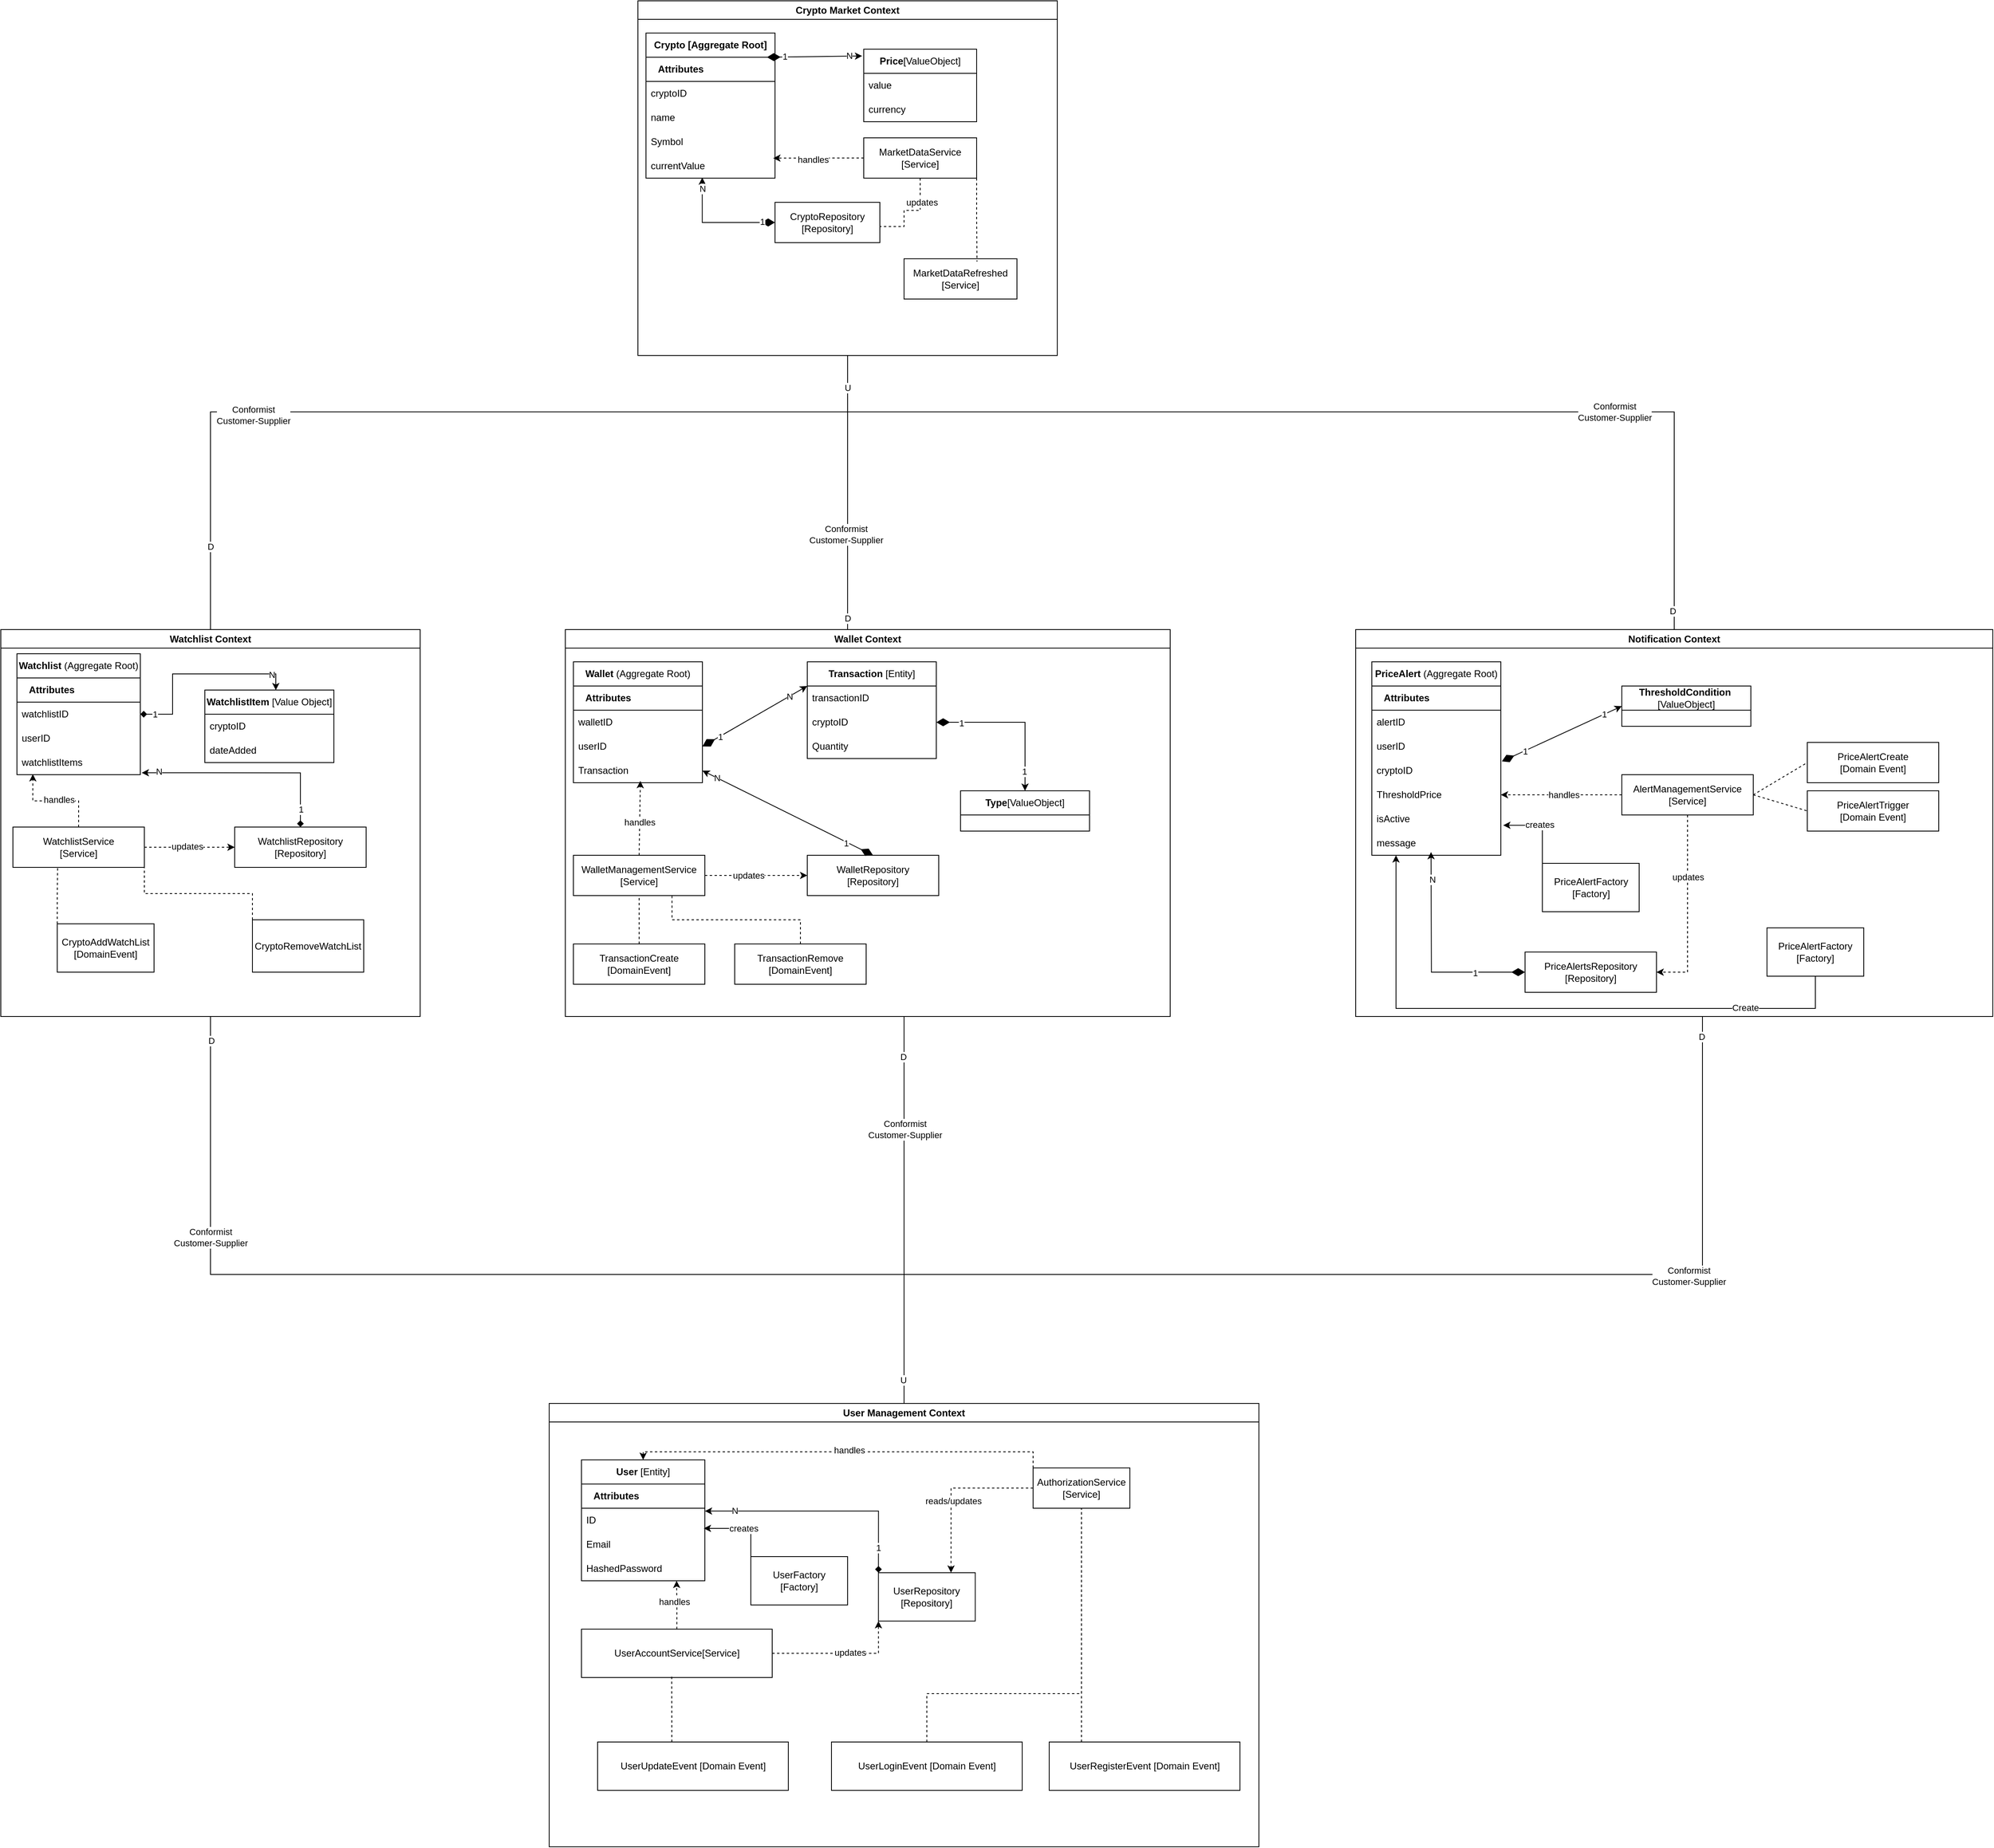 <mxfile version="26.0.5">
  <diagram name="Page-1" id="JhkXT9v5AB7fhly-_V5y">
    <mxGraphModel dx="2261" dy="1931" grid="1" gridSize="10" guides="1" tooltips="1" connect="1" arrows="1" fold="1" page="1" pageScale="1" pageWidth="827" pageHeight="1169" math="0" shadow="0">
      <root>
        <mxCell id="0" />
        <mxCell id="1" parent="0" />
        <mxCell id="9Uu3qbTTGl_SyIJtQ_If-14" style="edgeStyle=orthogonalEdgeStyle;rounded=0;orthogonalLoop=1;jettySize=auto;html=1;exitX=0.5;exitY=0;exitDx=0;exitDy=0;entryX=0.5;entryY=1;entryDx=0;entryDy=0;endArrow=none;endFill=0;" parent="1" source="JOhX9eqfJ4RPhvRMnDFx-4" target="9Uu3qbTTGl_SyIJtQ_If-11" edge="1">
          <mxGeometry relative="1" as="geometry">
            <Array as="points">
              <mxPoint x="1100" y="-190" />
              <mxPoint x="560" y="-190" />
            </Array>
          </mxGeometry>
        </mxCell>
        <mxCell id="n4k3u5ThoGvO9cqqLB2T-41" value="D" style="edgeLabel;html=1;align=center;verticalAlign=middle;resizable=0;points=[];" parent="9Uu3qbTTGl_SyIJtQ_If-14" connectable="0" vertex="1">
          <mxGeometry x="-0.964" y="2" relative="1" as="geometry">
            <mxPoint y="1" as="offset" />
          </mxGeometry>
        </mxCell>
        <mxCell id="sEscsFce40K32cYqV2eE-136" value="Conformist&lt;div&gt;Customer-Supplier&lt;/div&gt;" style="edgeLabel;html=1;align=center;verticalAlign=middle;resizable=0;points=[];labelBackgroundColor=default;" parent="9Uu3qbTTGl_SyIJtQ_If-14" connectable="0" vertex="1">
          <mxGeometry x="-0.496" relative="1" as="geometry">
            <mxPoint as="offset" />
          </mxGeometry>
        </mxCell>
        <mxCell id="sEscsFce40K32cYqV2eE-15" style="edgeStyle=orthogonalEdgeStyle;rounded=0;orthogonalLoop=1;jettySize=auto;html=1;entryX=0.5;entryY=0;entryDx=0;entryDy=0;endArrow=none;endFill=0;" parent="1" target="9Uu3qbTTGl_SyIJtQ_If-60" edge="1">
          <mxGeometry relative="1" as="geometry">
            <mxPoint x="420" y="870" as="targetPoint" />
            <Array as="points">
              <mxPoint x="1640" y="560" />
              <mxPoint x="1640" y="880" />
              <mxPoint x="650" y="880" />
            </Array>
            <mxPoint x="1640" y="560" as="sourcePoint" />
          </mxGeometry>
        </mxCell>
        <mxCell id="sEscsFce40K32cYqV2eE-141" value="D" style="edgeLabel;html=1;align=center;verticalAlign=middle;resizable=0;points=[];" parent="sEscsFce40K32cYqV2eE-15" connectable="0" vertex="1">
          <mxGeometry x="-0.967" y="-1" relative="1" as="geometry">
            <mxPoint as="offset" />
          </mxGeometry>
        </mxCell>
        <mxCell id="sEscsFce40K32cYqV2eE-142" value="Conformist&lt;div&gt;Customer-Supplier&lt;/div&gt;" style="edgeLabel;html=1;align=center;verticalAlign=middle;resizable=0;points=[];" parent="sEscsFce40K32cYqV2eE-15" connectable="0" vertex="1">
          <mxGeometry x="-0.485" y="2" relative="1" as="geometry">
            <mxPoint x="41" as="offset" />
          </mxGeometry>
        </mxCell>
        <mxCell id="JOhX9eqfJ4RPhvRMnDFx-4" value="Notification Context" style="swimlane;whiteSpace=wrap;html=1;" parent="1" vertex="1">
          <mxGeometry x="1210" y="80" width="790" height="480" as="geometry" />
        </mxCell>
        <mxCell id="sEscsFce40K32cYqV2eE-53" value="&lt;b&gt;PriceAlert&lt;/b&gt; (Aggregate Root)" style="swimlane;fontStyle=0;childLayout=stackLayout;horizontal=1;startSize=30;horizontalStack=0;resizeParent=1;resizeParentMax=0;resizeLast=0;collapsible=1;marginBottom=0;whiteSpace=wrap;html=1;align=center;" parent="JOhX9eqfJ4RPhvRMnDFx-4" vertex="1">
          <mxGeometry x="20" y="40" width="160" height="240" as="geometry">
            <mxRectangle x="167" y="260" width="160" height="30" as="alternateBounds" />
          </mxGeometry>
        </mxCell>
        <mxCell id="sEscsFce40K32cYqV2eE-54" value="&lt;b&gt;&amp;nbsp; &amp;nbsp; Attributes&lt;/b&gt;" style="swimlane;fontStyle=0;childLayout=stackLayout;horizontal=1;startSize=30;horizontalStack=0;resizeParent=1;resizeParentMax=0;resizeLast=0;collapsible=1;marginBottom=0;whiteSpace=wrap;html=1;align=left;" parent="sEscsFce40K32cYqV2eE-53" vertex="1">
          <mxGeometry y="30" width="160" height="210" as="geometry">
            <mxRectangle x="150" y="250" width="90" height="30" as="alternateBounds" />
          </mxGeometry>
        </mxCell>
        <mxCell id="sEscsFce40K32cYqV2eE-55" value="alertID" style="text;strokeColor=none;fillColor=none;align=left;verticalAlign=middle;spacingLeft=4;spacingRight=4;overflow=hidden;points=[[0,0.5],[1,0.5]];portConstraint=eastwest;rotatable=0;whiteSpace=wrap;html=1;" parent="sEscsFce40K32cYqV2eE-54" vertex="1">
          <mxGeometry y="30" width="160" height="30" as="geometry" />
        </mxCell>
        <mxCell id="sEscsFce40K32cYqV2eE-56" value="userID" style="text;strokeColor=none;fillColor=none;align=left;verticalAlign=middle;spacingLeft=4;spacingRight=4;overflow=hidden;points=[[0,0.5],[1,0.5]];portConstraint=eastwest;rotatable=0;whiteSpace=wrap;html=1;" parent="sEscsFce40K32cYqV2eE-54" vertex="1">
          <mxGeometry y="60" width="160" height="30" as="geometry" />
        </mxCell>
        <mxCell id="sEscsFce40K32cYqV2eE-57" value="cryptoID" style="text;strokeColor=none;fillColor=none;align=left;verticalAlign=middle;spacingLeft=4;spacingRight=4;overflow=hidden;points=[[0,0.5],[1,0.5]];portConstraint=eastwest;rotatable=0;whiteSpace=wrap;html=1;" parent="sEscsFce40K32cYqV2eE-54" vertex="1">
          <mxGeometry y="90" width="160" height="30" as="geometry" />
        </mxCell>
        <mxCell id="sEscsFce40K32cYqV2eE-59" value="ThresholdPrice" style="text;strokeColor=none;fillColor=none;align=left;verticalAlign=middle;spacingLeft=4;spacingRight=4;overflow=hidden;points=[[0,0.5],[1,0.5]];portConstraint=eastwest;rotatable=0;whiteSpace=wrap;html=1;" parent="sEscsFce40K32cYqV2eE-54" vertex="1">
          <mxGeometry y="120" width="160" height="30" as="geometry" />
        </mxCell>
        <mxCell id="sEscsFce40K32cYqV2eE-60" value="isActive" style="text;strokeColor=none;fillColor=none;align=left;verticalAlign=middle;spacingLeft=4;spacingRight=4;overflow=hidden;points=[[0,0.5],[1,0.5]];portConstraint=eastwest;rotatable=0;whiteSpace=wrap;html=1;" parent="sEscsFce40K32cYqV2eE-54" vertex="1">
          <mxGeometry y="150" width="160" height="30" as="geometry" />
        </mxCell>
        <mxCell id="n4k3u5ThoGvO9cqqLB2T-39" value="message" style="text;strokeColor=none;fillColor=none;align=left;verticalAlign=middle;spacingLeft=4;spacingRight=4;overflow=hidden;points=[[0,0.5],[1,0.5]];portConstraint=eastwest;rotatable=0;whiteSpace=wrap;html=1;" parent="sEscsFce40K32cYqV2eE-54" vertex="1">
          <mxGeometry y="180" width="160" height="30" as="geometry" />
        </mxCell>
        <mxCell id="sEscsFce40K32cYqV2eE-68" value="&lt;b&gt;ThresholdCondition&amp;nbsp;&lt;/b&gt;&lt;div&gt;[ValueObject]&lt;/div&gt;" style="swimlane;fontStyle=0;childLayout=stackLayout;horizontal=1;startSize=30;horizontalStack=0;resizeParent=1;resizeParentMax=0;resizeLast=0;collapsible=1;marginBottom=0;whiteSpace=wrap;html=1;align=center;" parent="JOhX9eqfJ4RPhvRMnDFx-4" vertex="1">
          <mxGeometry x="330" y="70" width="160" height="50" as="geometry">
            <mxRectangle x="150" y="250" width="90" height="30" as="alternateBounds" />
          </mxGeometry>
        </mxCell>
        <mxCell id="sEscsFce40K32cYqV2eE-71" style="rounded=0;orthogonalLoop=1;jettySize=auto;html=1;exitX=1.008;exitY=0.117;exitDx=0;exitDy=0;entryX=0;entryY=0.5;entryDx=0;entryDy=0;startArrow=diamondThin;startFill=1;startSize=14;exitPerimeter=0;" parent="JOhX9eqfJ4RPhvRMnDFx-4" source="sEscsFce40K32cYqV2eE-57" target="sEscsFce40K32cYqV2eE-68" edge="1">
          <mxGeometry relative="1" as="geometry" />
        </mxCell>
        <mxCell id="sEscsFce40K32cYqV2eE-129" value="1" style="edgeLabel;html=1;align=center;verticalAlign=middle;resizable=0;points=[];" parent="sEscsFce40K32cYqV2eE-71" connectable="0" vertex="1">
          <mxGeometry x="-0.601" y="-1" relative="1" as="geometry">
            <mxPoint x="-1" as="offset" />
          </mxGeometry>
        </mxCell>
        <mxCell id="sEscsFce40K32cYqV2eE-130" value="1" style="edgeLabel;html=1;align=center;verticalAlign=middle;resizable=0;points=[];" parent="sEscsFce40K32cYqV2eE-71" connectable="0" vertex="1">
          <mxGeometry x="0.702" relative="1" as="geometry">
            <mxPoint as="offset" />
          </mxGeometry>
        </mxCell>
        <mxCell id="sEscsFce40K32cYqV2eE-75" style="rounded=0;orthogonalLoop=1;jettySize=auto;html=1;exitX=0;exitY=0.5;exitDx=0;exitDy=0;entryX=1;entryY=0.5;entryDx=0;entryDy=0;dashed=1;" parent="JOhX9eqfJ4RPhvRMnDFx-4" source="sEscsFce40K32cYqV2eE-74" target="sEscsFce40K32cYqV2eE-59" edge="1">
          <mxGeometry relative="1" as="geometry" />
        </mxCell>
        <mxCell id="sEscsFce40K32cYqV2eE-131" value="handles" style="edgeLabel;html=1;align=center;verticalAlign=middle;resizable=0;points=[];" parent="sEscsFce40K32cYqV2eE-75" connectable="0" vertex="1">
          <mxGeometry x="-0.027" relative="1" as="geometry">
            <mxPoint x="1" as="offset" />
          </mxGeometry>
        </mxCell>
        <mxCell id="sEscsFce40K32cYqV2eE-81" style="edgeStyle=orthogonalEdgeStyle;rounded=0;orthogonalLoop=1;jettySize=auto;html=1;exitX=0.5;exitY=1;exitDx=0;exitDy=0;entryX=1;entryY=0.5;entryDx=0;entryDy=0;dashed=1;" parent="JOhX9eqfJ4RPhvRMnDFx-4" source="sEscsFce40K32cYqV2eE-74" target="sEscsFce40K32cYqV2eE-77" edge="1">
          <mxGeometry relative="1" as="geometry" />
        </mxCell>
        <mxCell id="sEscsFce40K32cYqV2eE-132" value="updates" style="edgeLabel;html=1;align=center;verticalAlign=middle;resizable=0;points=[];" parent="sEscsFce40K32cYqV2eE-81" connectable="0" vertex="1">
          <mxGeometry x="-0.344" relative="1" as="geometry">
            <mxPoint as="offset" />
          </mxGeometry>
        </mxCell>
        <mxCell id="sEscsFce40K32cYqV2eE-124" style="rounded=0;orthogonalLoop=1;jettySize=auto;html=1;exitX=1;exitY=0.5;exitDx=0;exitDy=0;entryX=0;entryY=0.5;entryDx=0;entryDy=0;dashed=1;endArrow=none;endFill=0;" parent="JOhX9eqfJ4RPhvRMnDFx-4" source="sEscsFce40K32cYqV2eE-74" target="sEscsFce40K32cYqV2eE-121" edge="1">
          <mxGeometry relative="1" as="geometry" />
        </mxCell>
        <mxCell id="sEscsFce40K32cYqV2eE-125" style="rounded=0;orthogonalLoop=1;jettySize=auto;html=1;exitX=1;exitY=0.5;exitDx=0;exitDy=0;entryX=0;entryY=0.5;entryDx=0;entryDy=0;dashed=1;endArrow=none;endFill=0;" parent="JOhX9eqfJ4RPhvRMnDFx-4" source="sEscsFce40K32cYqV2eE-74" target="sEscsFce40K32cYqV2eE-122" edge="1">
          <mxGeometry relative="1" as="geometry" />
        </mxCell>
        <mxCell id="sEscsFce40K32cYqV2eE-74" value="AlertManagementService&lt;div&gt;[Service]&lt;/div&gt;" style="html=1;whiteSpace=wrap;" parent="JOhX9eqfJ4RPhvRMnDFx-4" vertex="1">
          <mxGeometry x="330" y="180" width="163" height="50" as="geometry" />
        </mxCell>
        <mxCell id="sEscsFce40K32cYqV2eE-77" value="PriceAlertsRepository&lt;div&gt;[Repository]&lt;/div&gt;" style="html=1;whiteSpace=wrap;" parent="JOhX9eqfJ4RPhvRMnDFx-4" vertex="1">
          <mxGeometry x="210" y="400" width="163" height="50" as="geometry" />
        </mxCell>
        <mxCell id="sEscsFce40K32cYqV2eE-78" style="edgeStyle=orthogonalEdgeStyle;rounded=0;orthogonalLoop=1;jettySize=auto;html=1;exitX=0;exitY=0.5;exitDx=0;exitDy=0;entryX=0.459;entryY=1.033;entryDx=0;entryDy=0;entryPerimeter=0;startArrow=diamondThin;startFill=1;startSize=14;" parent="JOhX9eqfJ4RPhvRMnDFx-4" source="sEscsFce40K32cYqV2eE-77" edge="1">
          <mxGeometry relative="1" as="geometry">
            <mxPoint x="200" y="355" as="sourcePoint" />
            <mxPoint x="93.44" y="275.99" as="targetPoint" />
          </mxGeometry>
        </mxCell>
        <mxCell id="sEscsFce40K32cYqV2eE-133" value="N" style="edgeLabel;html=1;align=center;verticalAlign=middle;resizable=0;points=[];" parent="sEscsFce40K32cYqV2eE-78" connectable="0" vertex="1">
          <mxGeometry x="0.741" y="-1" relative="1" as="geometry">
            <mxPoint as="offset" />
          </mxGeometry>
        </mxCell>
        <mxCell id="sEscsFce40K32cYqV2eE-134" value="1" style="edgeLabel;html=1;align=center;verticalAlign=middle;resizable=0;points=[];" parent="sEscsFce40K32cYqV2eE-78" connectable="0" vertex="1">
          <mxGeometry x="-0.523" y="1" relative="1" as="geometry">
            <mxPoint x="1" as="offset" />
          </mxGeometry>
        </mxCell>
        <mxCell id="sEscsFce40K32cYqV2eE-121" value="PriceAlertCreate&lt;div&gt;[Domain Event]&lt;/div&gt;" style="html=1;whiteSpace=wrap;" parent="JOhX9eqfJ4RPhvRMnDFx-4" vertex="1">
          <mxGeometry x="560" y="140" width="163" height="50" as="geometry" />
        </mxCell>
        <mxCell id="sEscsFce40K32cYqV2eE-122" value="PriceAlertTrigger&lt;div&gt;[Domain Event]&lt;/div&gt;" style="html=1;whiteSpace=wrap;" parent="JOhX9eqfJ4RPhvRMnDFx-4" vertex="1">
          <mxGeometry x="560" y="200" width="163" height="50" as="geometry" />
        </mxCell>
        <mxCell id="9Uu3qbTTGl_SyIJtQ_If-143" value="PriceAlertFactory&lt;br&gt;[Factory]" style="rounded=0;whiteSpace=wrap;html=1;" parent="JOhX9eqfJ4RPhvRMnDFx-4" vertex="1">
          <mxGeometry x="231.5" y="290" width="120" height="60" as="geometry" />
        </mxCell>
        <mxCell id="9Uu3qbTTGl_SyIJtQ_If-144" style="edgeStyle=orthogonalEdgeStyle;rounded=0;orthogonalLoop=1;jettySize=auto;html=1;exitX=0;exitY=0;exitDx=0;exitDy=0;entryX=1.018;entryY=0.759;entryDx=0;entryDy=0;entryPerimeter=0;" parent="JOhX9eqfJ4RPhvRMnDFx-4" source="9Uu3qbTTGl_SyIJtQ_If-143" target="sEscsFce40K32cYqV2eE-60" edge="1">
          <mxGeometry relative="1" as="geometry" />
        </mxCell>
        <mxCell id="9Uu3qbTTGl_SyIJtQ_If-145" value="creates" style="edgeLabel;html=1;align=center;verticalAlign=middle;resizable=0;points=[];" parent="9Uu3qbTTGl_SyIJtQ_If-144" vertex="1" connectable="0">
          <mxGeometry x="0.055" y="-1" relative="1" as="geometry">
            <mxPoint as="offset" />
          </mxGeometry>
        </mxCell>
        <mxCell id="n4k3u5ThoGvO9cqqLB2T-51" style="edgeStyle=orthogonalEdgeStyle;rounded=0;orthogonalLoop=1;jettySize=auto;html=1;" parent="JOhX9eqfJ4RPhvRMnDFx-4" source="n4k3u5ThoGvO9cqqLB2T-50" target="sEscsFce40K32cYqV2eE-53" edge="1">
          <mxGeometry relative="1" as="geometry">
            <Array as="points">
              <mxPoint x="570" y="470" />
              <mxPoint x="50" y="470" />
            </Array>
          </mxGeometry>
        </mxCell>
        <mxCell id="n4k3u5ThoGvO9cqqLB2T-52" value="Create" style="edgeLabel;html=1;align=center;verticalAlign=middle;resizable=0;points=[];" parent="n4k3u5ThoGvO9cqqLB2T-51" connectable="0" vertex="1">
          <mxGeometry x="-0.661" y="-1" relative="1" as="geometry">
            <mxPoint as="offset" />
          </mxGeometry>
        </mxCell>
        <mxCell id="n4k3u5ThoGvO9cqqLB2T-50" value="PriceAlertFactory&lt;br&gt;[Factory]" style="rounded=0;whiteSpace=wrap;html=1;" parent="JOhX9eqfJ4RPhvRMnDFx-4" vertex="1">
          <mxGeometry x="510" y="370" width="120" height="60" as="geometry" />
        </mxCell>
        <mxCell id="9Uu3qbTTGl_SyIJtQ_If-13" style="edgeStyle=orthogonalEdgeStyle;rounded=0;orthogonalLoop=1;jettySize=auto;html=1;exitX=0.5;exitY=0;exitDx=0;exitDy=0;entryX=0.5;entryY=1;entryDx=0;entryDy=0;endArrow=none;endFill=0;" parent="1" target="9Uu3qbTTGl_SyIJtQ_If-11" edge="1">
          <mxGeometry relative="1" as="geometry">
            <mxPoint x="579.96" y="80" as="sourcePoint" />
            <mxPoint x="734.96" y="-260" as="targetPoint" />
            <Array as="points">
              <mxPoint x="580" y="-220" />
              <mxPoint x="580" y="-220" />
            </Array>
          </mxGeometry>
        </mxCell>
        <mxCell id="n4k3u5ThoGvO9cqqLB2T-42" value="D" style="edgeLabel;html=1;align=center;verticalAlign=middle;resizable=0;points=[];" parent="9Uu3qbTTGl_SyIJtQ_If-13" connectable="0" vertex="1">
          <mxGeometry x="-0.908" relative="1" as="geometry">
            <mxPoint y="1" as="offset" />
          </mxGeometry>
        </mxCell>
        <mxCell id="n4k3u5ThoGvO9cqqLB2T-48" value="&lt;span&gt;Conformist&lt;/span&gt;&lt;div&gt;&lt;span&gt;Customer-Supplier&lt;/span&gt;&lt;/div&gt;" style="edgeLabel;html=1;align=center;verticalAlign=middle;resizable=0;points=[];labelBackgroundColor=default;" parent="9Uu3qbTTGl_SyIJtQ_If-13" connectable="0" vertex="1">
          <mxGeometry x="-0.305" y="2" relative="1" as="geometry">
            <mxPoint as="offset" />
          </mxGeometry>
        </mxCell>
        <mxCell id="sEscsFce40K32cYqV2eE-14" style="edgeStyle=orthogonalEdgeStyle;rounded=0;orthogonalLoop=1;jettySize=auto;html=1;exitX=0.5;exitY=1;exitDx=0;exitDy=0;entryX=0.5;entryY=0;entryDx=0;entryDy=0;endArrow=none;endFill=0;" parent="1" source="9Uu3qbTTGl_SyIJtQ_If-9" target="9Uu3qbTTGl_SyIJtQ_If-60" edge="1">
          <mxGeometry relative="1" as="geometry">
            <mxPoint x="414" y="840" as="targetPoint" />
            <Array as="points">
              <mxPoint x="650" y="560" />
            </Array>
          </mxGeometry>
        </mxCell>
        <mxCell id="sEscsFce40K32cYqV2eE-138" value="Conformist&lt;div&gt;Customer-Supplier&lt;/div&gt;" style="edgeLabel;html=1;align=center;verticalAlign=middle;resizable=0;points=[];" parent="sEscsFce40K32cYqV2eE-14" connectable="0" vertex="1">
          <mxGeometry x="-0.505" y="1" relative="1" as="geometry">
            <mxPoint y="55" as="offset" />
          </mxGeometry>
        </mxCell>
        <mxCell id="sEscsFce40K32cYqV2eE-140" value="D" style="edgeLabel;html=1;align=center;verticalAlign=middle;resizable=0;points=[];" parent="sEscsFce40K32cYqV2eE-14" connectable="0" vertex="1">
          <mxGeometry x="-0.638" y="-1" relative="1" as="geometry">
            <mxPoint as="offset" />
          </mxGeometry>
        </mxCell>
        <mxCell id="9Uu3qbTTGl_SyIJtQ_If-9" value="Wallet&amp;nbsp;Context" style="swimlane;whiteSpace=wrap;html=1;" parent="1" vertex="1">
          <mxGeometry x="230" y="80" width="750" height="480" as="geometry" />
        </mxCell>
        <mxCell id="sEscsFce40K32cYqV2eE-27" value="&lt;b&gt;Wallet&lt;/b&gt; (Aggregate Root)" style="swimlane;fontStyle=0;childLayout=stackLayout;horizontal=1;startSize=30;horizontalStack=0;resizeParent=1;resizeParentMax=0;resizeLast=0;collapsible=1;marginBottom=0;whiteSpace=wrap;html=1;" parent="9Uu3qbTTGl_SyIJtQ_If-9" vertex="1">
          <mxGeometry x="10" y="40" width="160" height="150" as="geometry">
            <mxRectangle x="167" y="260" width="160" height="30" as="alternateBounds" />
          </mxGeometry>
        </mxCell>
        <mxCell id="sEscsFce40K32cYqV2eE-29" value="&lt;b&gt;&amp;nbsp; &amp;nbsp; Attributes&lt;/b&gt;" style="swimlane;fontStyle=0;childLayout=stackLayout;horizontal=1;startSize=30;horizontalStack=0;resizeParent=1;resizeParentMax=0;resizeLast=0;collapsible=1;marginBottom=0;whiteSpace=wrap;html=1;align=left;" parent="sEscsFce40K32cYqV2eE-27" vertex="1">
          <mxGeometry y="30" width="160" height="120" as="geometry">
            <mxRectangle x="150" y="250" width="90" height="30" as="alternateBounds" />
          </mxGeometry>
        </mxCell>
        <mxCell id="sEscsFce40K32cYqV2eE-30" value="walletID" style="text;strokeColor=none;fillColor=none;align=left;verticalAlign=middle;spacingLeft=4;spacingRight=4;overflow=hidden;points=[[0,0.5],[1,0.5]];portConstraint=eastwest;rotatable=0;whiteSpace=wrap;html=1;" parent="sEscsFce40K32cYqV2eE-29" vertex="1">
          <mxGeometry y="30" width="160" height="30" as="geometry" />
        </mxCell>
        <mxCell id="sEscsFce40K32cYqV2eE-31" value="userID" style="text;strokeColor=none;fillColor=none;align=left;verticalAlign=middle;spacingLeft=4;spacingRight=4;overflow=hidden;points=[[0,0.5],[1,0.5]];portConstraint=eastwest;rotatable=0;whiteSpace=wrap;html=1;" parent="sEscsFce40K32cYqV2eE-29" vertex="1">
          <mxGeometry y="60" width="160" height="30" as="geometry" />
        </mxCell>
        <mxCell id="sEscsFce40K32cYqV2eE-32" value="Transaction" style="text;strokeColor=none;fillColor=none;align=left;verticalAlign=middle;spacingLeft=4;spacingRight=4;overflow=hidden;points=[[0,0.5],[1,0.5]];portConstraint=eastwest;rotatable=0;whiteSpace=wrap;html=1;" parent="sEscsFce40K32cYqV2eE-29" vertex="1">
          <mxGeometry y="90" width="160" height="30" as="geometry" />
        </mxCell>
        <mxCell id="sEscsFce40K32cYqV2eE-33" value="&lt;b&gt;Transaction &lt;/b&gt;[Entity]" style="swimlane;fontStyle=0;childLayout=stackLayout;horizontal=1;startSize=30;horizontalStack=0;resizeParent=1;resizeParentMax=0;resizeLast=0;collapsible=1;marginBottom=0;whiteSpace=wrap;html=1;align=center;" parent="9Uu3qbTTGl_SyIJtQ_If-9" vertex="1">
          <mxGeometry x="300" y="40" width="160" height="120" as="geometry">
            <mxRectangle x="150" y="250" width="90" height="30" as="alternateBounds" />
          </mxGeometry>
        </mxCell>
        <mxCell id="sEscsFce40K32cYqV2eE-34" value="transactionID" style="text;strokeColor=none;fillColor=none;align=left;verticalAlign=middle;spacingLeft=4;spacingRight=4;overflow=hidden;points=[[0,0.5],[1,0.5]];portConstraint=eastwest;rotatable=0;whiteSpace=wrap;html=1;" parent="sEscsFce40K32cYqV2eE-33" vertex="1">
          <mxGeometry y="30" width="160" height="30" as="geometry" />
        </mxCell>
        <mxCell id="sEscsFce40K32cYqV2eE-35" value="cryptoID" style="text;strokeColor=none;fillColor=none;align=left;verticalAlign=middle;spacingLeft=4;spacingRight=4;overflow=hidden;points=[[0,0.5],[1,0.5]];portConstraint=eastwest;rotatable=0;whiteSpace=wrap;html=1;" parent="sEscsFce40K32cYqV2eE-33" vertex="1">
          <mxGeometry y="60" width="160" height="30" as="geometry" />
        </mxCell>
        <mxCell id="sEscsFce40K32cYqV2eE-36" value="Quantity" style="text;strokeColor=none;fillColor=none;align=left;verticalAlign=middle;spacingLeft=4;spacingRight=4;overflow=hidden;points=[[0,0.5],[1,0.5]];portConstraint=eastwest;rotatable=0;whiteSpace=wrap;html=1;" parent="sEscsFce40K32cYqV2eE-33" vertex="1">
          <mxGeometry y="90" width="160" height="30" as="geometry" />
        </mxCell>
        <mxCell id="sEscsFce40K32cYqV2eE-39" style="rounded=0;orthogonalLoop=1;jettySize=auto;html=1;exitX=1;exitY=0.5;exitDx=0;exitDy=0;entryX=0;entryY=0.25;entryDx=0;entryDy=0;startArrow=diamondThin;startFill=1;sourcePerimeterSpacing=0;startSize=15;" parent="9Uu3qbTTGl_SyIJtQ_If-9" source="sEscsFce40K32cYqV2eE-31" target="sEscsFce40K32cYqV2eE-33" edge="1">
          <mxGeometry relative="1" as="geometry" />
        </mxCell>
        <mxCell id="sEscsFce40K32cYqV2eE-107" value="1" style="edgeLabel;html=1;align=center;verticalAlign=middle;resizable=0;points=[];" parent="sEscsFce40K32cYqV2eE-39" connectable="0" vertex="1">
          <mxGeometry x="-0.663" relative="1" as="geometry">
            <mxPoint as="offset" />
          </mxGeometry>
        </mxCell>
        <mxCell id="sEscsFce40K32cYqV2eE-108" value="N" style="edgeLabel;html=1;align=center;verticalAlign=middle;resizable=0;points=[];" parent="sEscsFce40K32cYqV2eE-39" connectable="0" vertex="1">
          <mxGeometry x="0.658" relative="1" as="geometry">
            <mxPoint as="offset" />
          </mxGeometry>
        </mxCell>
        <mxCell id="sEscsFce40K32cYqV2eE-47" style="edgeStyle=orthogonalEdgeStyle;rounded=0;orthogonalLoop=1;jettySize=auto;html=1;exitX=1;exitY=0.5;exitDx=0;exitDy=0;entryX=0;entryY=0.5;entryDx=0;entryDy=0;dashed=1;" parent="9Uu3qbTTGl_SyIJtQ_If-9" source="sEscsFce40K32cYqV2eE-42" target="sEscsFce40K32cYqV2eE-43" edge="1">
          <mxGeometry relative="1" as="geometry" />
        </mxCell>
        <mxCell id="sEscsFce40K32cYqV2eE-111" value="updates" style="edgeLabel;html=1;align=center;verticalAlign=middle;resizable=0;points=[];" parent="sEscsFce40K32cYqV2eE-47" connectable="0" vertex="1">
          <mxGeometry x="-0.16" relative="1" as="geometry">
            <mxPoint as="offset" />
          </mxGeometry>
        </mxCell>
        <mxCell id="sEscsFce40K32cYqV2eE-42" value="WalletManagementService&lt;div&gt;[Service]&lt;/div&gt;" style="html=1;whiteSpace=wrap;" parent="9Uu3qbTTGl_SyIJtQ_If-9" vertex="1">
          <mxGeometry x="10" y="280" width="163" height="50" as="geometry" />
        </mxCell>
        <mxCell id="sEscsFce40K32cYqV2eE-43" value="&lt;div&gt;WalletRepository&lt;/div&gt;&lt;div&gt;[Repository]&lt;/div&gt;" style="html=1;whiteSpace=wrap;" parent="9Uu3qbTTGl_SyIJtQ_If-9" vertex="1">
          <mxGeometry x="300" y="280" width="163" height="50" as="geometry" />
        </mxCell>
        <mxCell id="sEscsFce40K32cYqV2eE-45" style="rounded=0;orthogonalLoop=1;jettySize=auto;html=1;exitX=0.5;exitY=0;exitDx=0;exitDy=0;entryX=0.519;entryY=0.927;entryDx=0;entryDy=0;entryPerimeter=0;dashed=1;" parent="9Uu3qbTTGl_SyIJtQ_If-9" source="sEscsFce40K32cYqV2eE-42" target="sEscsFce40K32cYqV2eE-32" edge="1">
          <mxGeometry relative="1" as="geometry" />
        </mxCell>
        <mxCell id="sEscsFce40K32cYqV2eE-112" value="handles" style="edgeLabel;html=1;align=center;verticalAlign=middle;resizable=0;points=[];" parent="sEscsFce40K32cYqV2eE-45" connectable="0" vertex="1">
          <mxGeometry x="-0.102" relative="1" as="geometry">
            <mxPoint as="offset" />
          </mxGeometry>
        </mxCell>
        <mxCell id="sEscsFce40K32cYqV2eE-49" style="rounded=0;orthogonalLoop=1;jettySize=auto;html=1;exitX=1;exitY=0.5;exitDx=0;exitDy=0;entryX=0.5;entryY=0;entryDx=0;entryDy=0;startArrow=classic;startFill=1;endArrow=diamondThin;endFill=1;startSize=6;sourcePerimeterSpacing=0;endSize=14;" parent="9Uu3qbTTGl_SyIJtQ_If-9" source="sEscsFce40K32cYqV2eE-32" target="sEscsFce40K32cYqV2eE-43" edge="1">
          <mxGeometry relative="1" as="geometry" />
        </mxCell>
        <mxCell id="sEscsFce40K32cYqV2eE-109" value="N" style="edgeLabel;html=1;align=center;verticalAlign=middle;resizable=0;points=[];" parent="sEscsFce40K32cYqV2eE-49" connectable="0" vertex="1">
          <mxGeometry x="-0.836" relative="1" as="geometry">
            <mxPoint as="offset" />
          </mxGeometry>
        </mxCell>
        <mxCell id="sEscsFce40K32cYqV2eE-110" value="1" style="edgeLabel;html=1;align=center;verticalAlign=middle;resizable=0;points=[];" parent="sEscsFce40K32cYqV2eE-49" connectable="0" vertex="1">
          <mxGeometry x="0.689" y="-1" relative="1" as="geometry">
            <mxPoint as="offset" />
          </mxGeometry>
        </mxCell>
        <mxCell id="sEscsFce40K32cYqV2eE-113" value="&lt;b&gt;Type&lt;/b&gt;&lt;span style=&quot;background-color: transparent; color: light-dark(rgb(0, 0, 0), rgb(255, 255, 255));&quot;&gt;[ValueObject]&lt;/span&gt;" style="swimlane;fontStyle=0;childLayout=stackLayout;horizontal=1;startSize=30;horizontalStack=0;resizeParent=1;resizeParentMax=0;resizeLast=0;collapsible=1;marginBottom=0;whiteSpace=wrap;html=1;align=center;" parent="9Uu3qbTTGl_SyIJtQ_If-9" vertex="1">
          <mxGeometry x="490" y="200" width="160" height="50" as="geometry">
            <mxRectangle x="150" y="250" width="90" height="30" as="alternateBounds" />
          </mxGeometry>
        </mxCell>
        <mxCell id="sEscsFce40K32cYqV2eE-114" style="edgeStyle=orthogonalEdgeStyle;rounded=0;orthogonalLoop=1;jettySize=auto;html=1;exitX=1;exitY=0.5;exitDx=0;exitDy=0;entryX=0.5;entryY=0;entryDx=0;entryDy=0;startArrow=diamondThin;startFill=1;startSize=14;" parent="9Uu3qbTTGl_SyIJtQ_If-9" source="sEscsFce40K32cYqV2eE-35" target="sEscsFce40K32cYqV2eE-113" edge="1">
          <mxGeometry relative="1" as="geometry" />
        </mxCell>
        <mxCell id="sEscsFce40K32cYqV2eE-115" value="1" style="edgeLabel;html=1;align=center;verticalAlign=middle;resizable=0;points=[];" parent="sEscsFce40K32cYqV2eE-114" connectable="0" vertex="1">
          <mxGeometry x="-0.681" y="-1" relative="1" as="geometry">
            <mxPoint as="offset" />
          </mxGeometry>
        </mxCell>
        <mxCell id="sEscsFce40K32cYqV2eE-116" value="1" style="edgeLabel;html=1;align=center;verticalAlign=middle;resizable=0;points=[];" parent="sEscsFce40K32cYqV2eE-114" connectable="0" vertex="1">
          <mxGeometry x="0.744" y="-1" relative="1" as="geometry">
            <mxPoint y="1" as="offset" />
          </mxGeometry>
        </mxCell>
        <mxCell id="sEscsFce40K32cYqV2eE-120" style="edgeStyle=orthogonalEdgeStyle;rounded=0;orthogonalLoop=1;jettySize=auto;html=1;exitX=0.5;exitY=0;exitDx=0;exitDy=0;entryX=0.75;entryY=1;entryDx=0;entryDy=0;dashed=1;endArrow=none;endFill=0;" parent="9Uu3qbTTGl_SyIJtQ_If-9" source="sEscsFce40K32cYqV2eE-118" target="sEscsFce40K32cYqV2eE-42" edge="1">
          <mxGeometry relative="1" as="geometry" />
        </mxCell>
        <mxCell id="sEscsFce40K32cYqV2eE-118" value="TransactionRemove [DomainEvent]" style="html=1;whiteSpace=wrap;" parent="9Uu3qbTTGl_SyIJtQ_If-9" vertex="1">
          <mxGeometry x="210" y="390" width="163" height="50" as="geometry" />
        </mxCell>
        <mxCell id="sEscsFce40K32cYqV2eE-119" style="edgeStyle=orthogonalEdgeStyle;rounded=0;orthogonalLoop=1;jettySize=auto;html=1;exitX=0.5;exitY=0;exitDx=0;exitDy=0;entryX=0.5;entryY=1;entryDx=0;entryDy=0;dashed=1;endArrow=none;endFill=0;" parent="9Uu3qbTTGl_SyIJtQ_If-9" source="sEscsFce40K32cYqV2eE-117" target="sEscsFce40K32cYqV2eE-42" edge="1">
          <mxGeometry relative="1" as="geometry" />
        </mxCell>
        <mxCell id="sEscsFce40K32cYqV2eE-117" value="TransactionCreate [DomainEvent]" style="html=1;whiteSpace=wrap;" parent="9Uu3qbTTGl_SyIJtQ_If-9" vertex="1">
          <mxGeometry x="10" y="390" width="163" height="50" as="geometry" />
        </mxCell>
        <mxCell id="9Uu3qbTTGl_SyIJtQ_If-12" style="edgeStyle=orthogonalEdgeStyle;rounded=0;orthogonalLoop=1;jettySize=auto;html=1;exitX=0.5;exitY=0;exitDx=0;exitDy=0;entryX=0.5;entryY=1;entryDx=0;entryDy=0;endArrow=none;endFill=0;" parent="1" source="JOhX9eqfJ4RPhvRMnDFx-5" target="9Uu3qbTTGl_SyIJtQ_If-11" edge="1">
          <mxGeometry relative="1" as="geometry">
            <Array as="points">
              <mxPoint x="-210" y="80" />
              <mxPoint x="-210" y="-190" />
              <mxPoint x="720" y="-190" />
            </Array>
          </mxGeometry>
        </mxCell>
        <mxCell id="n4k3u5ThoGvO9cqqLB2T-43" value="D" style="edgeLabel;html=1;align=center;verticalAlign=middle;resizable=0;points=[];" parent="9Uu3qbTTGl_SyIJtQ_If-12" connectable="0" vertex="1">
          <mxGeometry x="-0.816" relative="1" as="geometry">
            <mxPoint y="1" as="offset" />
          </mxGeometry>
        </mxCell>
        <mxCell id="n4k3u5ThoGvO9cqqLB2T-49" value="Conformist&lt;div&gt;Customer-Supplier&lt;/div&gt;" style="edgeLabel;html=1;align=center;verticalAlign=middle;resizable=0;points=[];" parent="9Uu3qbTTGl_SyIJtQ_If-12" connectable="0" vertex="1">
          <mxGeometry x="-0.429" y="-4" relative="1" as="geometry">
            <mxPoint as="offset" />
          </mxGeometry>
        </mxCell>
        <mxCell id="sEscsFce40K32cYqV2eE-144" value="U" style="edgeLabel;html=1;align=center;verticalAlign=middle;resizable=0;points=[];" parent="9Uu3qbTTGl_SyIJtQ_If-12" connectable="0" vertex="1">
          <mxGeometry x="0.93" relative="1" as="geometry">
            <mxPoint as="offset" />
          </mxGeometry>
        </mxCell>
        <mxCell id="sEscsFce40K32cYqV2eE-13" style="edgeStyle=orthogonalEdgeStyle;rounded=0;orthogonalLoop=1;jettySize=auto;html=1;exitX=0.5;exitY=1;exitDx=0;exitDy=0;entryX=0.5;entryY=0;entryDx=0;entryDy=0;endArrow=none;endFill=0;" parent="1" source="JOhX9eqfJ4RPhvRMnDFx-5" target="9Uu3qbTTGl_SyIJtQ_If-60" edge="1">
          <mxGeometry relative="1" as="geometry">
            <mxPoint x="413.5" y="840" as="targetPoint" />
            <Array as="points">
              <mxPoint x="-210" y="880" />
              <mxPoint x="650" y="880" />
            </Array>
          </mxGeometry>
        </mxCell>
        <mxCell id="sEscsFce40K32cYqV2eE-137" value="Conformist&lt;div&gt;Customer-Supplier&lt;/div&gt;" style="edgeLabel;html=1;align=center;verticalAlign=middle;resizable=0;points=[];" parent="sEscsFce40K32cYqV2eE-13" connectable="0" vertex="1">
          <mxGeometry x="-0.592" relative="1" as="geometry">
            <mxPoint as="offset" />
          </mxGeometry>
        </mxCell>
        <mxCell id="sEscsFce40K32cYqV2eE-139" value="D" style="edgeLabel;html=1;align=center;verticalAlign=middle;resizable=0;points=[];" parent="sEscsFce40K32cYqV2eE-13" connectable="0" vertex="1">
          <mxGeometry x="-0.955" y="1" relative="1" as="geometry">
            <mxPoint as="offset" />
          </mxGeometry>
        </mxCell>
        <mxCell id="sEscsFce40K32cYqV2eE-143" value="U" style="edgeLabel;html=1;align=center;verticalAlign=middle;resizable=0;points=[];" parent="sEscsFce40K32cYqV2eE-13" connectable="0" vertex="1">
          <mxGeometry x="0.957" y="-1" relative="1" as="geometry">
            <mxPoint as="offset" />
          </mxGeometry>
        </mxCell>
        <mxCell id="JOhX9eqfJ4RPhvRMnDFx-5" value="Watchlist Context" style="swimlane;whiteSpace=wrap;html=1;" parent="1" vertex="1">
          <mxGeometry x="-470" y="80" width="520" height="480" as="geometry" />
        </mxCell>
        <mxCell id="Wj4BURxIdStzaFln2dEt-1" value="&lt;b&gt;Watchlist&lt;/b&gt; (Aggregate Root)" style="swimlane;fontStyle=0;childLayout=stackLayout;horizontal=1;startSize=30;horizontalStack=0;resizeParent=1;resizeParentMax=0;resizeLast=0;collapsible=1;marginBottom=0;whiteSpace=wrap;html=1;" parent="JOhX9eqfJ4RPhvRMnDFx-5" vertex="1">
          <mxGeometry x="20" y="30" width="153" height="150" as="geometry">
            <mxRectangle x="167" y="260" width="160" height="30" as="alternateBounds" />
          </mxGeometry>
        </mxCell>
        <mxCell id="Wj4BURxIdStzaFln2dEt-2" value="&lt;b&gt;&amp;nbsp; &amp;nbsp; Attributes&lt;/b&gt;" style="swimlane;fontStyle=0;childLayout=stackLayout;horizontal=1;startSize=30;horizontalStack=0;resizeParent=1;resizeParentMax=0;resizeLast=0;collapsible=1;marginBottom=0;whiteSpace=wrap;html=1;align=left;" parent="Wj4BURxIdStzaFln2dEt-1" vertex="1">
          <mxGeometry y="30" width="153" height="120" as="geometry">
            <mxRectangle y="30" width="153" height="30" as="alternateBounds" />
          </mxGeometry>
        </mxCell>
        <mxCell id="Wj4BURxIdStzaFln2dEt-3" value="watchlistID" style="text;strokeColor=none;fillColor=none;align=left;verticalAlign=middle;spacingLeft=4;spacingRight=4;overflow=hidden;points=[[0,0.5],[1,0.5]];portConstraint=eastwest;rotatable=0;whiteSpace=wrap;html=1;" parent="Wj4BURxIdStzaFln2dEt-2" vertex="1">
          <mxGeometry y="30" width="153" height="30" as="geometry" />
        </mxCell>
        <mxCell id="Wj4BURxIdStzaFln2dEt-4" value="userID" style="text;strokeColor=none;fillColor=none;align=left;verticalAlign=middle;spacingLeft=4;spacingRight=4;overflow=hidden;points=[[0,0.5],[1,0.5]];portConstraint=eastwest;rotatable=0;whiteSpace=wrap;html=1;" parent="Wj4BURxIdStzaFln2dEt-2" vertex="1">
          <mxGeometry y="60" width="153" height="30" as="geometry" />
        </mxCell>
        <mxCell id="Wj4BURxIdStzaFln2dEt-5" value="watchlistItems" style="text;strokeColor=none;fillColor=none;align=left;verticalAlign=middle;spacingLeft=4;spacingRight=4;overflow=hidden;points=[[0,0.5],[1,0.5]];portConstraint=eastwest;rotatable=0;whiteSpace=wrap;html=1;" parent="Wj4BURxIdStzaFln2dEt-2" vertex="1">
          <mxGeometry y="90" width="153" height="30" as="geometry" />
        </mxCell>
        <mxCell id="sEscsFce40K32cYqV2eE-102" value="&lt;b&gt;WatchlistItem&amp;nbsp;&lt;/b&gt;[Value Object]" style="swimlane;fontStyle=0;childLayout=stackLayout;horizontal=1;startSize=30;horizontalStack=0;resizeParent=1;resizeParentMax=0;resizeLast=0;collapsible=1;marginBottom=0;whiteSpace=wrap;html=1;align=center;" parent="JOhX9eqfJ4RPhvRMnDFx-5" vertex="1">
          <mxGeometry x="253" y="75" width="160" height="90" as="geometry">
            <mxRectangle x="150" y="250" width="90" height="30" as="alternateBounds" />
          </mxGeometry>
        </mxCell>
        <mxCell id="sEscsFce40K32cYqV2eE-104" value="cryptoID" style="text;strokeColor=none;fillColor=none;align=left;verticalAlign=middle;spacingLeft=4;spacingRight=4;overflow=hidden;points=[[0,0.5],[1,0.5]];portConstraint=eastwest;rotatable=0;whiteSpace=wrap;html=1;" parent="sEscsFce40K32cYqV2eE-102" vertex="1">
          <mxGeometry y="30" width="160" height="30" as="geometry" />
        </mxCell>
        <mxCell id="sEscsFce40K32cYqV2eE-105" value="dateAdded" style="text;strokeColor=none;fillColor=none;align=left;verticalAlign=middle;spacingLeft=4;spacingRight=4;overflow=hidden;points=[[0,0.5],[1,0.5]];portConstraint=eastwest;rotatable=0;whiteSpace=wrap;html=1;" parent="sEscsFce40K32cYqV2eE-102" vertex="1">
          <mxGeometry y="60" width="160" height="30" as="geometry" />
        </mxCell>
        <mxCell id="9Uu3qbTTGl_SyIJtQ_If-118" style="edgeStyle=orthogonalEdgeStyle;rounded=0;orthogonalLoop=1;jettySize=auto;html=1;entryX=0.55;entryY=0.002;entryDx=0;entryDy=0;entryPerimeter=0;startArrow=diamond;startFill=1;" parent="JOhX9eqfJ4RPhvRMnDFx-5" source="Wj4BURxIdStzaFln2dEt-1" target="sEscsFce40K32cYqV2eE-102" edge="1">
          <mxGeometry relative="1" as="geometry" />
        </mxCell>
        <mxCell id="9Uu3qbTTGl_SyIJtQ_If-119" value="1" style="edgeLabel;html=1;align=center;verticalAlign=middle;resizable=0;points=[];" parent="9Uu3qbTTGl_SyIJtQ_If-118" vertex="1" connectable="0">
          <mxGeometry x="-0.849" relative="1" as="geometry">
            <mxPoint as="offset" />
          </mxGeometry>
        </mxCell>
        <mxCell id="9Uu3qbTTGl_SyIJtQ_If-120" value="N" style="edgeLabel;html=1;align=center;verticalAlign=middle;resizable=0;points=[];" parent="9Uu3qbTTGl_SyIJtQ_If-118" vertex="1" connectable="0">
          <mxGeometry x="0.789" y="-1" relative="1" as="geometry">
            <mxPoint as="offset" />
          </mxGeometry>
        </mxCell>
        <mxCell id="9Uu3qbTTGl_SyIJtQ_If-123" style="edgeStyle=orthogonalEdgeStyle;rounded=0;orthogonalLoop=1;jettySize=auto;html=1;dashed=1;" parent="JOhX9eqfJ4RPhvRMnDFx-5" source="9Uu3qbTTGl_SyIJtQ_If-121" target="9Uu3qbTTGl_SyIJtQ_If-122" edge="1">
          <mxGeometry relative="1" as="geometry" />
        </mxCell>
        <mxCell id="9Uu3qbTTGl_SyIJtQ_If-124" value="updates" style="edgeLabel;html=1;align=center;verticalAlign=middle;resizable=0;points=[];" parent="9Uu3qbTTGl_SyIJtQ_If-123" vertex="1" connectable="0">
          <mxGeometry x="-0.05" y="1" relative="1" as="geometry">
            <mxPoint as="offset" />
          </mxGeometry>
        </mxCell>
        <mxCell id="9Uu3qbTTGl_SyIJtQ_If-121" value="WatchlistService&lt;div&gt;[Service]&lt;/div&gt;" style="html=1;whiteSpace=wrap;" parent="JOhX9eqfJ4RPhvRMnDFx-5" vertex="1">
          <mxGeometry x="15" y="245" width="163" height="50" as="geometry" />
        </mxCell>
        <mxCell id="9Uu3qbTTGl_SyIJtQ_If-122" value="&lt;div&gt;WatchlistRepository&lt;/div&gt;&lt;div&gt;[Repository]&lt;/div&gt;" style="html=1;whiteSpace=wrap;" parent="JOhX9eqfJ4RPhvRMnDFx-5" vertex="1">
          <mxGeometry x="290" y="245" width="163" height="50" as="geometry" />
        </mxCell>
        <mxCell id="9Uu3qbTTGl_SyIJtQ_If-126" style="edgeStyle=orthogonalEdgeStyle;rounded=0;orthogonalLoop=1;jettySize=auto;html=1;entryX=0.129;entryY=0.978;entryDx=0;entryDy=0;entryPerimeter=0;dashed=1;" parent="JOhX9eqfJ4RPhvRMnDFx-5" source="9Uu3qbTTGl_SyIJtQ_If-121" target="Wj4BURxIdStzaFln2dEt-5" edge="1">
          <mxGeometry relative="1" as="geometry" />
        </mxCell>
        <mxCell id="9Uu3qbTTGl_SyIJtQ_If-127" value="handles" style="edgeLabel;html=1;align=center;verticalAlign=middle;resizable=0;points=[];" parent="9Uu3qbTTGl_SyIJtQ_If-126" vertex="1" connectable="0">
          <mxGeometry x="-0.059" y="-2" relative="1" as="geometry">
            <mxPoint as="offset" />
          </mxGeometry>
        </mxCell>
        <mxCell id="9Uu3qbTTGl_SyIJtQ_If-129" style="edgeStyle=orthogonalEdgeStyle;rounded=0;orthogonalLoop=1;jettySize=auto;html=1;entryX=1.011;entryY=0.922;entryDx=0;entryDy=0;entryPerimeter=0;startArrow=diamond;startFill=1;" parent="JOhX9eqfJ4RPhvRMnDFx-5" source="9Uu3qbTTGl_SyIJtQ_If-122" target="Wj4BURxIdStzaFln2dEt-5" edge="1">
          <mxGeometry relative="1" as="geometry" />
        </mxCell>
        <mxCell id="9Uu3qbTTGl_SyIJtQ_If-130" value="1" style="edgeLabel;html=1;align=center;verticalAlign=middle;resizable=0;points=[];" parent="9Uu3qbTTGl_SyIJtQ_If-129" vertex="1" connectable="0">
          <mxGeometry x="-0.831" relative="1" as="geometry">
            <mxPoint as="offset" />
          </mxGeometry>
        </mxCell>
        <mxCell id="9Uu3qbTTGl_SyIJtQ_If-131" value="N" style="edgeLabel;html=1;align=center;verticalAlign=middle;resizable=0;points=[];" parent="9Uu3qbTTGl_SyIJtQ_If-129" vertex="1" connectable="0">
          <mxGeometry x="0.842" y="-2" relative="1" as="geometry">
            <mxPoint as="offset" />
          </mxGeometry>
        </mxCell>
        <mxCell id="9Uu3qbTTGl_SyIJtQ_If-132" value="CryptoAddWatchList&lt;div&gt;[DomainEvent]&lt;/div&gt;" style="rounded=0;whiteSpace=wrap;html=1;" parent="JOhX9eqfJ4RPhvRMnDFx-5" vertex="1">
          <mxGeometry x="70" y="365" width="120" height="60" as="geometry" />
        </mxCell>
        <mxCell id="9Uu3qbTTGl_SyIJtQ_If-136" style="edgeStyle=orthogonalEdgeStyle;rounded=0;orthogonalLoop=1;jettySize=auto;html=1;exitX=0;exitY=0;exitDx=0;exitDy=0;entryX=1;entryY=1;entryDx=0;entryDy=0;dashed=1;endArrow=none;endFill=0;" parent="JOhX9eqfJ4RPhvRMnDFx-5" source="9Uu3qbTTGl_SyIJtQ_If-133" target="9Uu3qbTTGl_SyIJtQ_If-121" edge="1">
          <mxGeometry relative="1" as="geometry" />
        </mxCell>
        <mxCell id="9Uu3qbTTGl_SyIJtQ_If-133" value="CryptoRemoveWatchList" style="rounded=0;whiteSpace=wrap;html=1;" parent="JOhX9eqfJ4RPhvRMnDFx-5" vertex="1">
          <mxGeometry x="312" y="360" width="138" height="65" as="geometry" />
        </mxCell>
        <mxCell id="9Uu3qbTTGl_SyIJtQ_If-135" style="edgeStyle=orthogonalEdgeStyle;rounded=0;orthogonalLoop=1;jettySize=auto;html=1;exitX=0;exitY=0;exitDx=0;exitDy=0;entryX=0.34;entryY=1.003;entryDx=0;entryDy=0;entryPerimeter=0;dashed=1;endArrow=none;endFill=0;" parent="JOhX9eqfJ4RPhvRMnDFx-5" source="9Uu3qbTTGl_SyIJtQ_If-132" target="9Uu3qbTTGl_SyIJtQ_If-121" edge="1">
          <mxGeometry relative="1" as="geometry" />
        </mxCell>
        <mxCell id="9Uu3qbTTGl_SyIJtQ_If-11" value="Crypto Market Context" style="swimlane;whiteSpace=wrap;html=1;" parent="1" vertex="1">
          <mxGeometry x="320" y="-700" width="520" height="440" as="geometry">
            <mxRectangle x="460" y="-700" width="160" height="30" as="alternateBounds" />
          </mxGeometry>
        </mxCell>
        <mxCell id="sEscsFce40K32cYqV2eE-83" value="&lt;b&gt;Crypto [Aggregate Root]&lt;/b&gt;" style="swimlane;fontStyle=0;childLayout=stackLayout;horizontal=1;startSize=30;horizontalStack=0;resizeParent=1;resizeParentMax=0;resizeLast=0;collapsible=1;marginBottom=0;whiteSpace=wrap;html=1;align=center;" parent="9Uu3qbTTGl_SyIJtQ_If-11" vertex="1">
          <mxGeometry x="10" y="40" width="160" height="180" as="geometry">
            <mxRectangle x="167" y="260" width="160" height="30" as="alternateBounds" />
          </mxGeometry>
        </mxCell>
        <mxCell id="sEscsFce40K32cYqV2eE-84" value="&lt;b&gt;&amp;nbsp; &amp;nbsp; Attributes&lt;/b&gt;" style="swimlane;fontStyle=0;childLayout=stackLayout;horizontal=1;startSize=30;horizontalStack=0;resizeParent=1;resizeParentMax=0;resizeLast=0;collapsible=1;marginBottom=0;whiteSpace=wrap;html=1;align=left;" parent="sEscsFce40K32cYqV2eE-83" vertex="1">
          <mxGeometry y="30" width="160" height="150" as="geometry">
            <mxRectangle x="150" y="250" width="90" height="30" as="alternateBounds" />
          </mxGeometry>
        </mxCell>
        <mxCell id="sEscsFce40K32cYqV2eE-87" value="cryptoID" style="text;strokeColor=none;fillColor=none;align=left;verticalAlign=middle;spacingLeft=4;spacingRight=4;overflow=hidden;points=[[0,0.5],[1,0.5]];portConstraint=eastwest;rotatable=0;whiteSpace=wrap;html=1;" parent="sEscsFce40K32cYqV2eE-84" vertex="1">
          <mxGeometry y="30" width="160" height="30" as="geometry" />
        </mxCell>
        <mxCell id="sEscsFce40K32cYqV2eE-88" value="name" style="text;strokeColor=none;fillColor=none;align=left;verticalAlign=middle;spacingLeft=4;spacingRight=4;overflow=hidden;points=[[0,0.5],[1,0.5]];portConstraint=eastwest;rotatable=0;whiteSpace=wrap;html=1;" parent="sEscsFce40K32cYqV2eE-84" vertex="1">
          <mxGeometry y="60" width="160" height="30" as="geometry" />
        </mxCell>
        <mxCell id="sEscsFce40K32cYqV2eE-89" value="Symbol" style="text;strokeColor=none;fillColor=none;align=left;verticalAlign=middle;spacingLeft=4;spacingRight=4;overflow=hidden;points=[[0,0.5],[1,0.5]];portConstraint=eastwest;rotatable=0;whiteSpace=wrap;html=1;" parent="sEscsFce40K32cYqV2eE-84" vertex="1">
          <mxGeometry y="90" width="160" height="30" as="geometry" />
        </mxCell>
        <mxCell id="sEscsFce40K32cYqV2eE-90" value="currentValue" style="text;strokeColor=none;fillColor=none;align=left;verticalAlign=middle;spacingLeft=4;spacingRight=4;overflow=hidden;points=[[0,0.5],[1,0.5]];portConstraint=eastwest;rotatable=0;whiteSpace=wrap;html=1;" parent="sEscsFce40K32cYqV2eE-84" vertex="1">
          <mxGeometry y="120" width="160" height="30" as="geometry" />
        </mxCell>
        <mxCell id="sEscsFce40K32cYqV2eE-98" style="edgeStyle=orthogonalEdgeStyle;rounded=0;orthogonalLoop=1;jettySize=auto;html=1;exitX=0.5;exitY=1;exitDx=0;exitDy=0;entryX=1;entryY=0.5;entryDx=0;entryDy=0;dashed=1;endArrow=none;endFill=0;" parent="9Uu3qbTTGl_SyIJtQ_If-11" source="sEscsFce40K32cYqV2eE-93" target="sEscsFce40K32cYqV2eE-94" edge="1">
          <mxGeometry relative="1" as="geometry">
            <Array as="points">
              <mxPoint x="350" y="260" />
              <mxPoint x="330" y="260" />
              <mxPoint x="330" y="280" />
              <mxPoint x="300" y="280" />
            </Array>
          </mxGeometry>
        </mxCell>
        <mxCell id="9Uu3qbTTGl_SyIJtQ_If-115" value="updates" style="edgeLabel;html=1;align=center;verticalAlign=middle;resizable=0;points=[];" parent="sEscsFce40K32cYqV2eE-98" vertex="1" connectable="0">
          <mxGeometry x="-0.481" y="2" relative="1" as="geometry">
            <mxPoint as="offset" />
          </mxGeometry>
        </mxCell>
        <mxCell id="sEscsFce40K32cYqV2eE-93" value="MarketDataService&lt;div&gt;[Service]&lt;/div&gt;" style="html=1;whiteSpace=wrap;" parent="9Uu3qbTTGl_SyIJtQ_If-11" vertex="1">
          <mxGeometry x="280" y="170" width="140" height="50" as="geometry" />
        </mxCell>
        <mxCell id="sEscsFce40K32cYqV2eE-94" value="CryptoRepository&lt;div&gt;[Repository]&lt;/div&gt;" style="html=1;whiteSpace=wrap;" parent="9Uu3qbTTGl_SyIJtQ_If-11" vertex="1">
          <mxGeometry x="170" y="250" width="130" height="50" as="geometry" />
        </mxCell>
        <mxCell id="sEscsFce40K32cYqV2eE-95" style="rounded=0;orthogonalLoop=1;jettySize=auto;html=1;exitX=1;exitY=0.5;exitDx=0;exitDy=0;entryX=-0.014;entryY=0.094;entryDx=0;entryDy=0;startArrow=diamondThin;startFill=1;startSize=14;entryPerimeter=0;" parent="9Uu3qbTTGl_SyIJtQ_If-11" target="9Uu3qbTTGl_SyIJtQ_If-111" edge="1">
          <mxGeometry relative="1" as="geometry">
            <mxPoint x="270" y="60" as="targetPoint" />
            <mxPoint x="160" y="70" as="sourcePoint" />
          </mxGeometry>
        </mxCell>
        <mxCell id="9Uu3qbTTGl_SyIJtQ_If-106" value="1" style="edgeLabel;html=1;align=center;verticalAlign=middle;resizable=0;points=[];" parent="sEscsFce40K32cYqV2eE-95" vertex="1" connectable="0">
          <mxGeometry x="-0.63" y="1" relative="1" as="geometry">
            <mxPoint as="offset" />
          </mxGeometry>
        </mxCell>
        <mxCell id="9Uu3qbTTGl_SyIJtQ_If-107" value="N" style="edgeLabel;html=1;align=center;verticalAlign=middle;resizable=0;points=[];" parent="sEscsFce40K32cYqV2eE-95" vertex="1" connectable="0">
          <mxGeometry x="0.732" y="1" relative="1" as="geometry">
            <mxPoint as="offset" />
          </mxGeometry>
        </mxCell>
        <mxCell id="sEscsFce40K32cYqV2eE-97" style="edgeStyle=orthogonalEdgeStyle;rounded=0;orthogonalLoop=1;jettySize=auto;html=1;exitX=0;exitY=0.5;exitDx=0;exitDy=0;entryX=0.986;entryY=0.173;entryDx=0;entryDy=0;entryPerimeter=0;dashed=1;" parent="9Uu3qbTTGl_SyIJtQ_If-11" source="sEscsFce40K32cYqV2eE-93" target="sEscsFce40K32cYqV2eE-90" edge="1">
          <mxGeometry relative="1" as="geometry" />
        </mxCell>
        <mxCell id="sEscsFce40K32cYqV2eE-100" value="handles" style="edgeLabel;html=1;align=center;verticalAlign=middle;resizable=0;points=[];" parent="sEscsFce40K32cYqV2eE-97" connectable="0" vertex="1">
          <mxGeometry x="0.125" y="2" relative="1" as="geometry">
            <mxPoint as="offset" />
          </mxGeometry>
        </mxCell>
        <mxCell id="sEscsFce40K32cYqV2eE-99" style="edgeStyle=orthogonalEdgeStyle;rounded=0;orthogonalLoop=1;jettySize=auto;html=1;exitX=0;exitY=0.5;exitDx=0;exitDy=0;entryX=0.436;entryY=0.973;entryDx=0;entryDy=0;entryPerimeter=0;startArrow=diamondThin;startFill=1;startSize=14;" parent="9Uu3qbTTGl_SyIJtQ_If-11" source="sEscsFce40K32cYqV2eE-94" target="sEscsFce40K32cYqV2eE-90" edge="1">
          <mxGeometry relative="1" as="geometry" />
        </mxCell>
        <mxCell id="9Uu3qbTTGl_SyIJtQ_If-117" value="1" style="edgeLabel;html=1;align=center;verticalAlign=middle;resizable=0;points=[];" parent="sEscsFce40K32cYqV2eE-99" vertex="1" connectable="0">
          <mxGeometry x="-0.774" y="-1" relative="1" as="geometry">
            <mxPoint as="offset" />
          </mxGeometry>
        </mxCell>
        <mxCell id="sEscsFce40K32cYqV2eE-101" value="N" style="edgeLabel;html=1;align=center;verticalAlign=middle;resizable=0;points=[];" parent="sEscsFce40K32cYqV2eE-99" connectable="0" vertex="1">
          <mxGeometry x="0.812" relative="1" as="geometry">
            <mxPoint as="offset" />
          </mxGeometry>
        </mxCell>
        <mxCell id="9Uu3qbTTGl_SyIJtQ_If-111" value="&lt;b&gt;Price&lt;/b&gt;[ValueObject]" style="swimlane;fontStyle=0;childLayout=stackLayout;horizontal=1;startSize=30;horizontalStack=0;resizeParent=1;resizeParentMax=0;resizeLast=0;collapsible=1;marginBottom=0;whiteSpace=wrap;html=1;" parent="9Uu3qbTTGl_SyIJtQ_If-11" vertex="1">
          <mxGeometry x="280" y="60" width="140" height="90" as="geometry" />
        </mxCell>
        <mxCell id="9Uu3qbTTGl_SyIJtQ_If-112" value="value&lt;span style=&quot;white-space: pre;&quot;&gt;&#x9;&lt;/span&gt;" style="text;strokeColor=none;fillColor=none;align=left;verticalAlign=middle;spacingLeft=4;spacingRight=4;overflow=hidden;points=[[0,0.5],[1,0.5]];portConstraint=eastwest;rotatable=0;whiteSpace=wrap;html=1;" parent="9Uu3qbTTGl_SyIJtQ_If-111" vertex="1">
          <mxGeometry y="30" width="140" height="30" as="geometry" />
        </mxCell>
        <mxCell id="9Uu3qbTTGl_SyIJtQ_If-113" value="currency" style="text;strokeColor=none;fillColor=none;align=left;verticalAlign=middle;spacingLeft=4;spacingRight=4;overflow=hidden;points=[[0,0.5],[1,0.5]];portConstraint=eastwest;rotatable=0;whiteSpace=wrap;html=1;" parent="9Uu3qbTTGl_SyIJtQ_If-111" vertex="1">
          <mxGeometry y="60" width="140" height="30" as="geometry" />
        </mxCell>
        <mxCell id="9Uu3qbTTGl_SyIJtQ_If-137" value="MarketDataRefreshed&lt;div&gt;[Service]&lt;/div&gt;" style="html=1;whiteSpace=wrap;" parent="9Uu3qbTTGl_SyIJtQ_If-11" vertex="1">
          <mxGeometry x="330" y="320" width="140" height="50" as="geometry" />
        </mxCell>
        <mxCell id="9Uu3qbTTGl_SyIJtQ_If-138" style="edgeStyle=orthogonalEdgeStyle;rounded=0;orthogonalLoop=1;jettySize=auto;html=1;exitX=1;exitY=1;exitDx=0;exitDy=0;entryX=0.646;entryY=0.07;entryDx=0;entryDy=0;entryPerimeter=0;endArrow=none;endFill=0;dashed=1;" parent="9Uu3qbTTGl_SyIJtQ_If-11" source="sEscsFce40K32cYqV2eE-93" target="9Uu3qbTTGl_SyIJtQ_If-137" edge="1">
          <mxGeometry relative="1" as="geometry" />
        </mxCell>
        <mxCell id="9Uu3qbTTGl_SyIJtQ_If-60" value="User Management Context" style="swimlane;whiteSpace=wrap;html=1;" parent="1" vertex="1">
          <mxGeometry x="210" y="1040" width="880" height="550" as="geometry">
            <mxRectangle x="330" y="1040" width="180" height="30" as="alternateBounds" />
          </mxGeometry>
        </mxCell>
        <mxCell id="9Uu3qbTTGl_SyIJtQ_If-91" style="edgeStyle=orthogonalEdgeStyle;rounded=0;orthogonalLoop=1;jettySize=auto;html=1;entryX=0.75;entryY=0;entryDx=0;entryDy=0;dashed=1;" parent="9Uu3qbTTGl_SyIJtQ_If-60" source="9Uu3qbTTGl_SyIJtQ_If-62" target="9Uu3qbTTGl_SyIJtQ_If-71" edge="1">
          <mxGeometry relative="1" as="geometry" />
        </mxCell>
        <mxCell id="9Uu3qbTTGl_SyIJtQ_If-93" value="reads/updates" style="edgeLabel;html=1;align=center;verticalAlign=middle;resizable=0;points=[];" parent="9Uu3qbTTGl_SyIJtQ_If-91" vertex="1" connectable="0">
          <mxGeometry x="0.135" y="2" relative="1" as="geometry">
            <mxPoint as="offset" />
          </mxGeometry>
        </mxCell>
        <mxCell id="9Uu3qbTTGl_SyIJtQ_If-94" style="edgeStyle=orthogonalEdgeStyle;rounded=0;orthogonalLoop=1;jettySize=auto;html=1;exitX=0;exitY=0;exitDx=0;exitDy=0;entryX=0.5;entryY=0;entryDx=0;entryDy=0;dashed=1;" parent="9Uu3qbTTGl_SyIJtQ_If-60" source="9Uu3qbTTGl_SyIJtQ_If-62" target="9Uu3qbTTGl_SyIJtQ_If-65" edge="1">
          <mxGeometry relative="1" as="geometry" />
        </mxCell>
        <mxCell id="9Uu3qbTTGl_SyIJtQ_If-95" value="handles" style="edgeLabel;html=1;align=center;verticalAlign=middle;resizable=0;points=[];" parent="9Uu3qbTTGl_SyIJtQ_If-94" vertex="1" connectable="0">
          <mxGeometry x="-0.035" y="-2" relative="1" as="geometry">
            <mxPoint as="offset" />
          </mxGeometry>
        </mxCell>
        <mxCell id="9Uu3qbTTGl_SyIJtQ_If-62" value="AuthorizationService&lt;div&gt;[Service]&lt;/div&gt;" style="rounded=0;whiteSpace=wrap;html=1;" parent="9Uu3qbTTGl_SyIJtQ_If-60" vertex="1">
          <mxGeometry x="600" y="80" width="120" height="50" as="geometry" />
        </mxCell>
        <mxCell id="9Uu3qbTTGl_SyIJtQ_If-65" value="&lt;b&gt;User&lt;/b&gt;&amp;nbsp;[Entity]" style="swimlane;fontStyle=0;childLayout=stackLayout;horizontal=1;startSize=30;horizontalStack=0;resizeParent=1;resizeParentMax=0;resizeLast=0;collapsible=1;marginBottom=0;whiteSpace=wrap;html=1;" parent="9Uu3qbTTGl_SyIJtQ_If-60" vertex="1">
          <mxGeometry x="40" y="70" width="153" height="150" as="geometry">
            <mxRectangle x="167" y="260" width="160" height="30" as="alternateBounds" />
          </mxGeometry>
        </mxCell>
        <mxCell id="9Uu3qbTTGl_SyIJtQ_If-66" value="&lt;b&gt;&amp;nbsp; &amp;nbsp; Attributes&lt;/b&gt;" style="swimlane;fontStyle=0;childLayout=stackLayout;horizontal=1;startSize=30;horizontalStack=0;resizeParent=1;resizeParentMax=0;resizeLast=0;collapsible=1;marginBottom=0;whiteSpace=wrap;html=1;align=left;" parent="9Uu3qbTTGl_SyIJtQ_If-65" vertex="1">
          <mxGeometry y="30" width="153" height="120" as="geometry">
            <mxRectangle y="30" width="153" height="30" as="alternateBounds" />
          </mxGeometry>
        </mxCell>
        <mxCell id="9Uu3qbTTGl_SyIJtQ_If-67" value="ID" style="text;strokeColor=none;fillColor=none;align=left;verticalAlign=middle;spacingLeft=4;spacingRight=4;overflow=hidden;points=[[0,0.5],[1,0.5]];portConstraint=eastwest;rotatable=0;whiteSpace=wrap;html=1;" parent="9Uu3qbTTGl_SyIJtQ_If-66" vertex="1">
          <mxGeometry y="30" width="153" height="30" as="geometry" />
        </mxCell>
        <mxCell id="9Uu3qbTTGl_SyIJtQ_If-68" value="Email" style="text;strokeColor=none;fillColor=none;align=left;verticalAlign=middle;spacingLeft=4;spacingRight=4;overflow=hidden;points=[[0,0.5],[1,0.5]];portConstraint=eastwest;rotatable=0;whiteSpace=wrap;html=1;" parent="9Uu3qbTTGl_SyIJtQ_If-66" vertex="1">
          <mxGeometry y="60" width="153" height="30" as="geometry" />
        </mxCell>
        <mxCell id="9Uu3qbTTGl_SyIJtQ_If-69" value="HashedPassword" style="text;strokeColor=none;fillColor=none;align=left;verticalAlign=middle;spacingLeft=4;spacingRight=4;overflow=hidden;points=[[0,0.5],[1,0.5]];portConstraint=eastwest;rotatable=0;whiteSpace=wrap;html=1;" parent="9Uu3qbTTGl_SyIJtQ_If-66" vertex="1">
          <mxGeometry y="90" width="153" height="30" as="geometry" />
        </mxCell>
        <mxCell id="9Uu3qbTTGl_SyIJtQ_If-71" value="UserRepository&lt;br&gt;&lt;div&gt;[Repository]&lt;/div&gt;" style="rounded=0;whiteSpace=wrap;html=1;" parent="9Uu3qbTTGl_SyIJtQ_If-60" vertex="1">
          <mxGeometry x="408.25" y="210" width="120" height="60" as="geometry" />
        </mxCell>
        <mxCell id="9Uu3qbTTGl_SyIJtQ_If-89" style="edgeStyle=orthogonalEdgeStyle;rounded=0;orthogonalLoop=1;jettySize=auto;html=1;exitX=1;exitY=0.5;exitDx=0;exitDy=0;entryX=0;entryY=1;entryDx=0;entryDy=0;dashed=1;" parent="9Uu3qbTTGl_SyIJtQ_If-60" source="9Uu3qbTTGl_SyIJtQ_If-76" target="9Uu3qbTTGl_SyIJtQ_If-71" edge="1">
          <mxGeometry relative="1" as="geometry" />
        </mxCell>
        <mxCell id="9Uu3qbTTGl_SyIJtQ_If-90" value="updates" style="edgeLabel;html=1;align=center;verticalAlign=middle;resizable=0;points=[];" parent="9Uu3qbTTGl_SyIJtQ_If-89" vertex="1" connectable="0">
          <mxGeometry x="0.108" y="1" relative="1" as="geometry">
            <mxPoint x="1" as="offset" />
          </mxGeometry>
        </mxCell>
        <mxCell id="9Uu3qbTTGl_SyIJtQ_If-76" value="&lt;div&gt;UserAccountService[Service]&lt;/div&gt;" style="rounded=0;whiteSpace=wrap;html=1;" parent="9Uu3qbTTGl_SyIJtQ_If-60" vertex="1">
          <mxGeometry x="40" y="280" width="236.5" height="60" as="geometry" />
        </mxCell>
        <mxCell id="9Uu3qbTTGl_SyIJtQ_If-85" style="edgeStyle=orthogonalEdgeStyle;rounded=0;orthogonalLoop=1;jettySize=auto;html=1;exitX=0.5;exitY=0;exitDx=0;exitDy=0;entryX=0.771;entryY=1;entryDx=0;entryDy=0;entryPerimeter=0;dashed=1;" parent="9Uu3qbTTGl_SyIJtQ_If-60" source="9Uu3qbTTGl_SyIJtQ_If-76" target="9Uu3qbTTGl_SyIJtQ_If-69" edge="1">
          <mxGeometry relative="1" as="geometry" />
        </mxCell>
        <mxCell id="9Uu3qbTTGl_SyIJtQ_If-86" value="handles" style="edgeLabel;html=1;align=center;verticalAlign=middle;resizable=0;points=[];" parent="9Uu3qbTTGl_SyIJtQ_If-85" vertex="1" connectable="0">
          <mxGeometry x="0.141" y="3" relative="1" as="geometry">
            <mxPoint as="offset" />
          </mxGeometry>
        </mxCell>
        <mxCell id="9Uu3qbTTGl_SyIJtQ_If-101" style="edgeStyle=orthogonalEdgeStyle;rounded=0;orthogonalLoop=1;jettySize=auto;html=1;exitX=0;exitY=0;exitDx=0;exitDy=0;entryX=1;entryY=0.117;entryDx=0;entryDy=0;entryPerimeter=0;startArrow=diamond;startFill=1;" parent="9Uu3qbTTGl_SyIJtQ_If-60" source="9Uu3qbTTGl_SyIJtQ_If-71" target="9Uu3qbTTGl_SyIJtQ_If-67" edge="1">
          <mxGeometry relative="1" as="geometry" />
        </mxCell>
        <mxCell id="9Uu3qbTTGl_SyIJtQ_If-104" value="1" style="edgeLabel;html=1;align=center;verticalAlign=middle;resizable=0;points=[];" parent="9Uu3qbTTGl_SyIJtQ_If-101" vertex="1" connectable="0">
          <mxGeometry x="-0.789" y="1" relative="1" as="geometry">
            <mxPoint as="offset" />
          </mxGeometry>
        </mxCell>
        <mxCell id="9Uu3qbTTGl_SyIJtQ_If-105" value="N" style="edgeLabel;html=1;align=center;verticalAlign=middle;resizable=0;points=[];" parent="9Uu3qbTTGl_SyIJtQ_If-101" vertex="1" connectable="0">
          <mxGeometry x="0.75" y="-1" relative="1" as="geometry">
            <mxPoint as="offset" />
          </mxGeometry>
        </mxCell>
        <mxCell id="n4k3u5ThoGvO9cqqLB2T-36" style="edgeStyle=orthogonalEdgeStyle;rounded=0;orthogonalLoop=1;jettySize=auto;html=1;dashed=1;endArrow=none;endFill=0;" parent="9Uu3qbTTGl_SyIJtQ_If-60" source="n4k3u5ThoGvO9cqqLB2T-31" target="9Uu3qbTTGl_SyIJtQ_If-62" edge="1">
          <mxGeometry relative="1" as="geometry">
            <Array as="points">
              <mxPoint x="468" y="360" />
              <mxPoint x="660" y="360" />
            </Array>
          </mxGeometry>
        </mxCell>
        <mxCell id="n4k3u5ThoGvO9cqqLB2T-31" value="&lt;div&gt;UserLoginEvent [Domain Event]&lt;/div&gt;" style="rounded=0;whiteSpace=wrap;html=1;" parent="9Uu3qbTTGl_SyIJtQ_If-60" vertex="1">
          <mxGeometry x="350" y="420" width="236.5" height="60" as="geometry" />
        </mxCell>
        <mxCell id="n4k3u5ThoGvO9cqqLB2T-35" style="edgeStyle=orthogonalEdgeStyle;rounded=0;orthogonalLoop=1;jettySize=auto;html=1;entryX=0.5;entryY=1;entryDx=0;entryDy=0;endArrow=none;endFill=0;dashed=1;" parent="9Uu3qbTTGl_SyIJtQ_If-60" source="n4k3u5ThoGvO9cqqLB2T-32" target="9Uu3qbTTGl_SyIJtQ_If-62" edge="1">
          <mxGeometry relative="1" as="geometry">
            <Array as="points">
              <mxPoint x="660" y="350" />
              <mxPoint x="660" y="350" />
            </Array>
          </mxGeometry>
        </mxCell>
        <mxCell id="n4k3u5ThoGvO9cqqLB2T-32" value="&lt;div&gt;UserRegisterEvent [Domain Event]&lt;/div&gt;" style="rounded=0;whiteSpace=wrap;html=1;" parent="9Uu3qbTTGl_SyIJtQ_If-60" vertex="1">
          <mxGeometry x="620" y="420" width="236.5" height="60" as="geometry" />
        </mxCell>
        <mxCell id="n4k3u5ThoGvO9cqqLB2T-37" value="&lt;div&gt;UserUpdateEvent [Domain Event]&lt;/div&gt;" style="rounded=0;whiteSpace=wrap;html=1;" parent="9Uu3qbTTGl_SyIJtQ_If-60" vertex="1">
          <mxGeometry x="60" y="420" width="236.5" height="60" as="geometry" />
        </mxCell>
        <mxCell id="n4k3u5ThoGvO9cqqLB2T-38" style="edgeStyle=orthogonalEdgeStyle;rounded=0;orthogonalLoop=1;jettySize=auto;html=1;entryX=0.473;entryY=0.95;entryDx=0;entryDy=0;entryPerimeter=0;startArrow=none;startFill=0;dashed=1;endArrow=none;endFill=0;" parent="9Uu3qbTTGl_SyIJtQ_If-60" source="n4k3u5ThoGvO9cqqLB2T-37" target="9Uu3qbTTGl_SyIJtQ_If-76" edge="1">
          <mxGeometry relative="1" as="geometry">
            <Array as="points">
              <mxPoint x="152" y="390" />
              <mxPoint x="152" y="390" />
            </Array>
          </mxGeometry>
        </mxCell>
        <mxCell id="9Uu3qbTTGl_SyIJtQ_If-139" value="UserFactory&lt;br&gt;[Factory]" style="rounded=0;whiteSpace=wrap;html=1;" parent="9Uu3qbTTGl_SyIJtQ_If-60" vertex="1">
          <mxGeometry x="250" y="190" width="120" height="60" as="geometry" />
        </mxCell>
        <mxCell id="9Uu3qbTTGl_SyIJtQ_If-140" style="edgeStyle=orthogonalEdgeStyle;rounded=0;orthogonalLoop=1;jettySize=auto;html=1;exitX=0;exitY=0;exitDx=0;exitDy=0;entryX=0.991;entryY=0.832;entryDx=0;entryDy=0;entryPerimeter=0;" parent="9Uu3qbTTGl_SyIJtQ_If-60" source="9Uu3qbTTGl_SyIJtQ_If-139" target="9Uu3qbTTGl_SyIJtQ_If-67" edge="1">
          <mxGeometry relative="1" as="geometry" />
        </mxCell>
        <mxCell id="9Uu3qbTTGl_SyIJtQ_If-141" value="creates" style="edgeLabel;html=1;align=center;verticalAlign=middle;resizable=0;points=[];" parent="9Uu3qbTTGl_SyIJtQ_If-140" vertex="1" connectable="0">
          <mxGeometry x="-0.044" relative="1" as="geometry">
            <mxPoint as="offset" />
          </mxGeometry>
        </mxCell>
      </root>
    </mxGraphModel>
  </diagram>
</mxfile>
